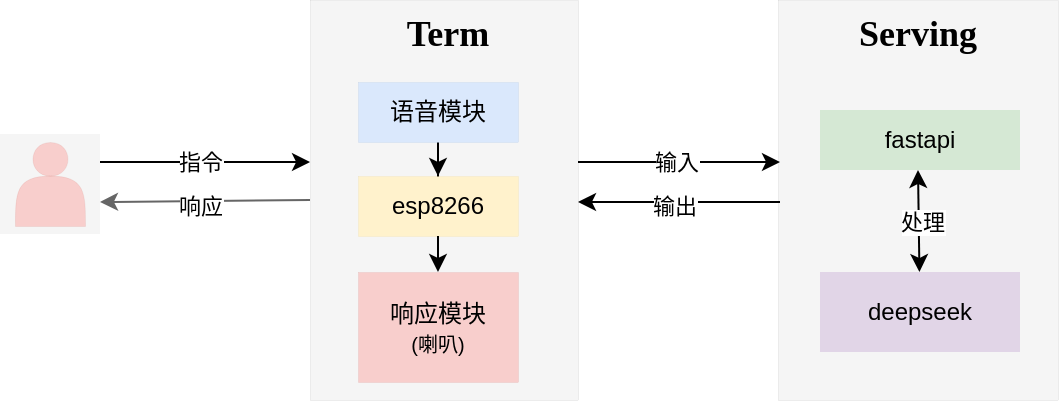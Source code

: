 <mxfile version="26.1.0">
  <diagram id="C5RBs43oDa-KdzZeNtuy" name="Page-1">
    <mxGraphModel dx="1434" dy="869" grid="1" gridSize="10" guides="1" tooltips="1" connect="1" arrows="1" fold="1" page="1" pageScale="1" pageWidth="827" pageHeight="1169" math="0" shadow="0">
      <root>
        <mxCell id="WIyWlLk6GJQsqaUBKTNV-0" />
        <mxCell id="WIyWlLk6GJQsqaUBKTNV-1" parent="WIyWlLk6GJQsqaUBKTNV-0" />
        <mxCell id="yHMiVEiKJOHXQG9_2tb9-3" value="" style="whiteSpace=wrap;html=1;aspect=fixed;fillColor=#f5f5f5;fontColor=#333333;strokeColor=none;" vertex="1" parent="WIyWlLk6GJQsqaUBKTNV-1">
          <mxGeometry x="110" y="346" width="50" height="50" as="geometry" />
        </mxCell>
        <mxCell id="3wZgYCBfIfFk7G_CHo2h-31" value="" style="rounded=0;whiteSpace=wrap;html=1;fillColor=#f5f5f5;fontColor=#333333;strokeColor=#666666;strokeWidth=0;" parent="WIyWlLk6GJQsqaUBKTNV-1" vertex="1">
          <mxGeometry x="265" y="279" width="134" height="200" as="geometry" />
        </mxCell>
        <mxCell id="3wZgYCBfIfFk7G_CHo2h-7" value="" style="rounded=0;whiteSpace=wrap;html=1;fillColor=#f5f5f5;fontColor=#333333;strokeColor=#666666;strokeWidth=0;" parent="WIyWlLk6GJQsqaUBKTNV-1" vertex="1">
          <mxGeometry x="499" y="279" width="140" height="200" as="geometry" />
        </mxCell>
        <mxCell id="3wZgYCBfIfFk7G_CHo2h-2" value="fastapi" style="rounded=0;whiteSpace=wrap;html=1;fillColor=#d5e8d4;strokeColor=none;glass=0;shadow=0;" parent="WIyWlLk6GJQsqaUBKTNV-1" vertex="1">
          <mxGeometry x="520" y="334" width="100" height="30" as="geometry" />
        </mxCell>
        <mxCell id="3wZgYCBfIfFk7G_CHo2h-4" value="deepseek" style="rounded=0;whiteSpace=wrap;html=1;fillColor=#e1d5e7;strokeColor=none;glass=0;shadow=0;" parent="WIyWlLk6GJQsqaUBKTNV-1" vertex="1">
          <mxGeometry x="520" y="415" width="100" height="40" as="geometry" />
        </mxCell>
        <mxCell id="3wZgYCBfIfFk7G_CHo2h-13" value="&lt;h2 style=&quot;margin-top: 0px;&quot;&gt;&lt;font face=&quot;Verdana&quot;&gt;Serving&lt;/font&gt;&lt;/h2&gt;" style="text;html=1;whiteSpace=wrap;overflow=hidden;rounded=0;align=center;" parent="WIyWlLk6GJQsqaUBKTNV-1" vertex="1">
          <mxGeometry x="524" y="279" width="90" height="30" as="geometry" />
        </mxCell>
        <mxCell id="3wZgYCBfIfFk7G_CHo2h-15" value="" style="shape=actor;whiteSpace=wrap;html=1;fillColor=#f8cecc;strokeColor=#b85450;strokeWidth=0;" parent="WIyWlLk6GJQsqaUBKTNV-1" vertex="1">
          <mxGeometry x="117.5" y="350" width="35" height="42" as="geometry" />
        </mxCell>
        <mxCell id="3wZgYCBfIfFk7G_CHo2h-25" value="" style="edgeStyle=orthogonalEdgeStyle;rounded=0;orthogonalLoop=1;jettySize=auto;html=1;" parent="WIyWlLk6GJQsqaUBKTNV-1" source="3wZgYCBfIfFk7G_CHo2h-18" target="3wZgYCBfIfFk7G_CHo2h-24" edge="1">
          <mxGeometry relative="1" as="geometry" />
        </mxCell>
        <mxCell id="3wZgYCBfIfFk7G_CHo2h-18" value="语音模块" style="rounded=0;whiteSpace=wrap;html=1;fillColor=#dae8fc;strokeColor=#6c8ebf;strokeWidth=0;" parent="WIyWlLk6GJQsqaUBKTNV-1" vertex="1">
          <mxGeometry x="289" y="320" width="80" height="30" as="geometry" />
        </mxCell>
        <mxCell id="3wZgYCBfIfFk7G_CHo2h-20" value="" style="endArrow=classic;startArrow=classic;html=1;rounded=0;" parent="WIyWlLk6GJQsqaUBKTNV-1" source="3wZgYCBfIfFk7G_CHo2h-4" edge="1">
          <mxGeometry width="50" height="50" relative="1" as="geometry">
            <mxPoint x="519" y="414" as="sourcePoint" />
            <mxPoint x="569" y="364" as="targetPoint" />
          </mxGeometry>
        </mxCell>
        <mxCell id="3wZgYCBfIfFk7G_CHo2h-21" value="处理" style="edgeLabel;html=1;align=center;verticalAlign=middle;resizable=0;points=[];" parent="3wZgYCBfIfFk7G_CHo2h-20" vertex="1" connectable="0">
          <mxGeometry x="0.002" y="-1" relative="1" as="geometry">
            <mxPoint as="offset" />
          </mxGeometry>
        </mxCell>
        <mxCell id="3wZgYCBfIfFk7G_CHo2h-22" value="&lt;div&gt;&lt;span style=&quot;background-color: transparent; color: light-dark(rgb(0, 0, 0), rgb(255, 255, 255));&quot;&gt;响应模块&lt;/span&gt;&lt;/div&gt;&lt;div&gt;&lt;font style=&quot;font-size: 10px;&quot;&gt;(喇叭)&lt;/font&gt;&lt;/div&gt;" style="rounded=0;whiteSpace=wrap;html=1;fillColor=#f8cecc;strokeColor=#b85450;strokeWidth=0;" parent="WIyWlLk6GJQsqaUBKTNV-1" vertex="1">
          <mxGeometry x="289" y="415" width="80" height="55" as="geometry" />
        </mxCell>
        <mxCell id="3wZgYCBfIfFk7G_CHo2h-24" value="esp8266" style="rounded=0;whiteSpace=wrap;html=1;fillColor=#fff2cc;strokeColor=#d6b656;strokeWidth=0;" parent="WIyWlLk6GJQsqaUBKTNV-1" vertex="1">
          <mxGeometry x="289" y="367" width="80" height="30" as="geometry" />
        </mxCell>
        <mxCell id="3wZgYCBfIfFk7G_CHo2h-28" value="" style="endArrow=classic;html=1;rounded=0;exitX=0.5;exitY=1;exitDx=0;exitDy=0;entryX=0.5;entryY=0;entryDx=0;entryDy=0;" parent="WIyWlLk6GJQsqaUBKTNV-1" source="3wZgYCBfIfFk7G_CHo2h-24" target="3wZgYCBfIfFk7G_CHo2h-22" edge="1">
          <mxGeometry width="50" height="50" relative="1" as="geometry">
            <mxPoint x="340" y="460" as="sourcePoint" />
            <mxPoint x="560" y="440" as="targetPoint" />
          </mxGeometry>
        </mxCell>
        <mxCell id="3wZgYCBfIfFk7G_CHo2h-39" value="&lt;h2 style=&quot;margin-top: 0px;&quot;&gt;&lt;font face=&quot;Verdana&quot;&gt;Term&lt;/font&gt;&lt;/h2&gt;" style="text;html=1;whiteSpace=wrap;overflow=hidden;rounded=0;align=center;" parent="WIyWlLk6GJQsqaUBKTNV-1" vertex="1">
          <mxGeometry x="289" y="279" width="90" height="30" as="geometry" />
        </mxCell>
        <mxCell id="yHMiVEiKJOHXQG9_2tb9-0" value="" style="endArrow=classic;html=1;rounded=0;entryX=0.03;entryY=0.42;entryDx=0;entryDy=0;entryPerimeter=0;" edge="1" parent="WIyWlLk6GJQsqaUBKTNV-1">
          <mxGeometry width="50" height="50" relative="1" as="geometry">
            <mxPoint x="160" y="360" as="sourcePoint" />
            <mxPoint x="265.02" y="360" as="targetPoint" />
          </mxGeometry>
        </mxCell>
        <mxCell id="yHMiVEiKJOHXQG9_2tb9-5" value="指令" style="edgeLabel;html=1;align=center;verticalAlign=middle;resizable=0;points=[];" vertex="1" connectable="0" parent="yHMiVEiKJOHXQG9_2tb9-0">
          <mxGeometry x="-0.2" y="-2" relative="1" as="geometry">
            <mxPoint x="8" y="-2" as="offset" />
          </mxGeometry>
        </mxCell>
        <mxCell id="yHMiVEiKJOHXQG9_2tb9-6" value="" style="endArrow=classic;html=1;rounded=0;exitX=0;exitY=0.5;exitDx=0;exitDy=0;fillColor=#f5f5f5;strokeColor=#666666;" edge="1" parent="WIyWlLk6GJQsqaUBKTNV-1" source="3wZgYCBfIfFk7G_CHo2h-31">
          <mxGeometry width="50" height="50" relative="1" as="geometry">
            <mxPoint x="260" y="380" as="sourcePoint" />
            <mxPoint x="160" y="380" as="targetPoint" />
          </mxGeometry>
        </mxCell>
        <mxCell id="yHMiVEiKJOHXQG9_2tb9-8" value="响应" style="edgeLabel;html=1;align=center;verticalAlign=middle;resizable=0;points=[];" vertex="1" connectable="0" parent="yHMiVEiKJOHXQG9_2tb9-6">
          <mxGeometry x="-0.009" y="2" relative="1" as="geometry">
            <mxPoint x="-3" as="offset" />
          </mxGeometry>
        </mxCell>
        <mxCell id="yHMiVEiKJOHXQG9_2tb9-9" value="" style="endArrow=classic;html=1;rounded=0;" edge="1" parent="WIyWlLk6GJQsqaUBKTNV-1">
          <mxGeometry width="50" height="50" relative="1" as="geometry">
            <mxPoint x="399" y="360" as="sourcePoint" />
            <mxPoint x="500" y="360" as="targetPoint" />
          </mxGeometry>
        </mxCell>
        <mxCell id="yHMiVEiKJOHXQG9_2tb9-10" value="输入" style="edgeLabel;html=1;align=center;verticalAlign=middle;resizable=0;points=[];" vertex="1" connectable="0" parent="yHMiVEiKJOHXQG9_2tb9-9">
          <mxGeometry x="-0.2" y="-2" relative="1" as="geometry">
            <mxPoint x="8" y="-2" as="offset" />
          </mxGeometry>
        </mxCell>
        <mxCell id="yHMiVEiKJOHXQG9_2tb9-11" value="" style="endArrow=classic;html=1;rounded=0;" edge="1" parent="WIyWlLk6GJQsqaUBKTNV-1">
          <mxGeometry width="50" height="50" relative="1" as="geometry">
            <mxPoint x="500" y="380" as="sourcePoint" />
            <mxPoint x="399" y="380" as="targetPoint" />
          </mxGeometry>
        </mxCell>
        <mxCell id="yHMiVEiKJOHXQG9_2tb9-12" value="输出" style="edgeLabel;html=1;align=center;verticalAlign=middle;resizable=0;points=[];" vertex="1" connectable="0" parent="yHMiVEiKJOHXQG9_2tb9-11">
          <mxGeometry x="-0.009" y="2" relative="1" as="geometry">
            <mxPoint x="-3" as="offset" />
          </mxGeometry>
        </mxCell>
      </root>
    </mxGraphModel>
  </diagram>
</mxfile>
